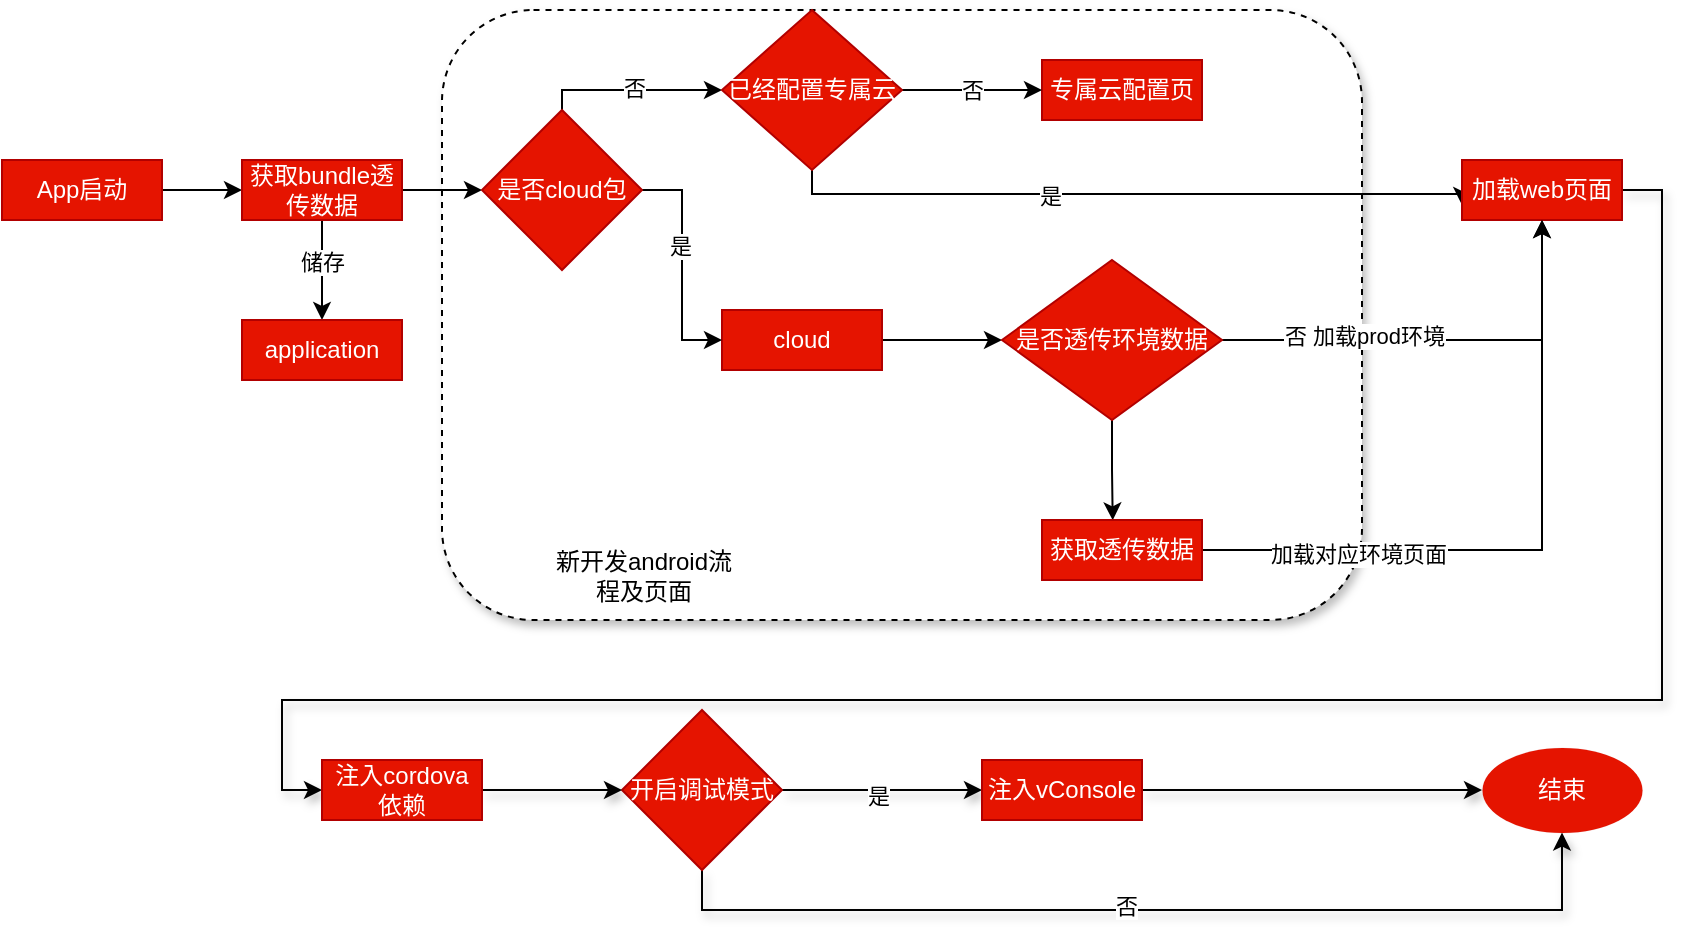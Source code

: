 <mxfile version="15.2.7" type="github">
  <diagram id="PdhDn5SgZIritKYQ1Q5k" name="Halaman-1">
    <mxGraphModel dx="1188" dy="614" grid="1" gridSize="10" guides="1" tooltips="1" connect="1" arrows="1" fold="1" page="1" pageScale="1" pageWidth="583" pageHeight="827" math="0" shadow="0">
      <root>
        <mxCell id="0" />
        <mxCell id="1" parent="0" />
        <mxCell id="mY9mPbTGKktjSwWVcrYd-56" value="" style="rounded=1;whiteSpace=wrap;html=1;shadow=1;dashed=1;" vertex="1" parent="1">
          <mxGeometry x="370" y="160" width="460" height="305" as="geometry" />
        </mxCell>
        <mxCell id="mY9mPbTGKktjSwWVcrYd-26" style="edgeStyle=orthogonalEdgeStyle;rounded=0;orthogonalLoop=1;jettySize=auto;html=1;entryX=0;entryY=0.5;entryDx=0;entryDy=0;" edge="1" parent="1" source="mY9mPbTGKktjSwWVcrYd-1" target="mY9mPbTGKktjSwWVcrYd-25">
          <mxGeometry relative="1" as="geometry" />
        </mxCell>
        <mxCell id="mY9mPbTGKktjSwWVcrYd-1" value="App启动" style="rounded=0;whiteSpace=wrap;html=1;fillColor=#e51400;strokeColor=#B20000;fontColor=#ffffff;" vertex="1" parent="1">
          <mxGeometry x="150" y="235" width="80" height="30" as="geometry" />
        </mxCell>
        <mxCell id="mY9mPbTGKktjSwWVcrYd-29" style="edgeStyle=orthogonalEdgeStyle;rounded=0;orthogonalLoop=1;jettySize=auto;html=1;" edge="1" parent="1" source="mY9mPbTGKktjSwWVcrYd-25" target="mY9mPbTGKktjSwWVcrYd-27">
          <mxGeometry relative="1" as="geometry" />
        </mxCell>
        <mxCell id="mY9mPbTGKktjSwWVcrYd-30" value="储存" style="edgeLabel;html=1;align=center;verticalAlign=middle;resizable=0;points=[];" vertex="1" connectable="0" parent="mY9mPbTGKktjSwWVcrYd-29">
          <mxGeometry x="-0.161" y="-1" relative="1" as="geometry">
            <mxPoint x="1" as="offset" />
          </mxGeometry>
        </mxCell>
        <mxCell id="mY9mPbTGKktjSwWVcrYd-34" style="edgeStyle=orthogonalEdgeStyle;rounded=0;orthogonalLoop=1;jettySize=auto;html=1;entryX=0;entryY=0.5;entryDx=0;entryDy=0;" edge="1" parent="1" source="mY9mPbTGKktjSwWVcrYd-25" target="mY9mPbTGKktjSwWVcrYd-33">
          <mxGeometry relative="1" as="geometry" />
        </mxCell>
        <mxCell id="mY9mPbTGKktjSwWVcrYd-25" value="获取bundle透传数据" style="rounded=0;whiteSpace=wrap;html=1;fillColor=#e51400;strokeColor=#B20000;fontColor=#ffffff;" vertex="1" parent="1">
          <mxGeometry x="270" y="235" width="80" height="30" as="geometry" />
        </mxCell>
        <mxCell id="mY9mPbTGKktjSwWVcrYd-27" value="application" style="rounded=0;whiteSpace=wrap;html=1;fillColor=#e51400;strokeColor=#B20000;fontColor=#ffffff;" vertex="1" parent="1">
          <mxGeometry x="270" y="315" width="80" height="30" as="geometry" />
        </mxCell>
        <mxCell id="mY9mPbTGKktjSwWVcrYd-49" style="edgeStyle=orthogonalEdgeStyle;rounded=0;orthogonalLoop=1;jettySize=auto;html=1;entryX=0;entryY=0.5;entryDx=0;entryDy=0;" edge="1" parent="1" source="mY9mPbTGKktjSwWVcrYd-31" target="mY9mPbTGKktjSwWVcrYd-48">
          <mxGeometry relative="1" as="geometry" />
        </mxCell>
        <mxCell id="mY9mPbTGKktjSwWVcrYd-31" value="cloud" style="rounded=0;whiteSpace=wrap;html=1;fillColor=#e51400;strokeColor=#B20000;fontColor=#ffffff;" vertex="1" parent="1">
          <mxGeometry x="510" y="310" width="80" height="30" as="geometry" />
        </mxCell>
        <mxCell id="mY9mPbTGKktjSwWVcrYd-32" value="专属云配置页" style="rounded=0;whiteSpace=wrap;html=1;fillColor=#e51400;strokeColor=#B20000;fontColor=#ffffff;" vertex="1" parent="1">
          <mxGeometry x="670" y="185" width="80" height="30" as="geometry" />
        </mxCell>
        <mxCell id="mY9mPbTGKktjSwWVcrYd-37" style="edgeStyle=orthogonalEdgeStyle;rounded=0;orthogonalLoop=1;jettySize=auto;html=1;entryX=0;entryY=0.5;entryDx=0;entryDy=0;" edge="1" parent="1" source="mY9mPbTGKktjSwWVcrYd-33" target="mY9mPbTGKktjSwWVcrYd-31">
          <mxGeometry relative="1" as="geometry" />
        </mxCell>
        <mxCell id="mY9mPbTGKktjSwWVcrYd-38" value="是" style="edgeLabel;html=1;align=center;verticalAlign=middle;resizable=0;points=[];" vertex="1" connectable="0" parent="mY9mPbTGKktjSwWVcrYd-37">
          <mxGeometry x="-0.172" y="-1" relative="1" as="geometry">
            <mxPoint as="offset" />
          </mxGeometry>
        </mxCell>
        <mxCell id="mY9mPbTGKktjSwWVcrYd-40" style="edgeStyle=orthogonalEdgeStyle;rounded=0;orthogonalLoop=1;jettySize=auto;html=1;entryX=0;entryY=0.5;entryDx=0;entryDy=0;" edge="1" parent="1" source="mY9mPbTGKktjSwWVcrYd-33" target="mY9mPbTGKktjSwWVcrYd-39">
          <mxGeometry relative="1" as="geometry">
            <Array as="points">
              <mxPoint x="430" y="200" />
            </Array>
          </mxGeometry>
        </mxCell>
        <mxCell id="mY9mPbTGKktjSwWVcrYd-41" value="否" style="edgeLabel;html=1;align=center;verticalAlign=middle;resizable=0;points=[];" vertex="1" connectable="0" parent="mY9mPbTGKktjSwWVcrYd-40">
          <mxGeometry x="0.026" y="1" relative="1" as="geometry">
            <mxPoint as="offset" />
          </mxGeometry>
        </mxCell>
        <mxCell id="mY9mPbTGKktjSwWVcrYd-33" value="是否cloud包" style="rhombus;whiteSpace=wrap;html=1;fillColor=#e51400;strokeColor=#B20000;fontColor=#ffffff;" vertex="1" parent="1">
          <mxGeometry x="390" y="210" width="80" height="80" as="geometry" />
        </mxCell>
        <mxCell id="mY9mPbTGKktjSwWVcrYd-42" value="否" style="edgeStyle=orthogonalEdgeStyle;rounded=0;orthogonalLoop=1;jettySize=auto;html=1;" edge="1" parent="1" source="mY9mPbTGKktjSwWVcrYd-39" target="mY9mPbTGKktjSwWVcrYd-32">
          <mxGeometry relative="1" as="geometry" />
        </mxCell>
        <mxCell id="mY9mPbTGKktjSwWVcrYd-45" style="edgeStyle=orthogonalEdgeStyle;rounded=0;orthogonalLoop=1;jettySize=auto;html=1;entryX=0;entryY=0.75;entryDx=0;entryDy=0;" edge="1" parent="1" source="mY9mPbTGKktjSwWVcrYd-39" target="mY9mPbTGKktjSwWVcrYd-44">
          <mxGeometry relative="1" as="geometry">
            <Array as="points">
              <mxPoint x="555" y="252" />
              <mxPoint x="880" y="252" />
            </Array>
          </mxGeometry>
        </mxCell>
        <mxCell id="mY9mPbTGKktjSwWVcrYd-46" value="是" style="edgeLabel;html=1;align=center;verticalAlign=middle;resizable=0;points=[];" vertex="1" connectable="0" parent="mY9mPbTGKktjSwWVcrYd-45">
          <mxGeometry x="-0.239" y="-1" relative="1" as="geometry">
            <mxPoint as="offset" />
          </mxGeometry>
        </mxCell>
        <mxCell id="mY9mPbTGKktjSwWVcrYd-39" value="已经配置专属云" style="rhombus;whiteSpace=wrap;html=1;fillColor=#e51400;strokeColor=#B20000;fontColor=#ffffff;" vertex="1" parent="1">
          <mxGeometry x="510" y="160" width="90" height="80" as="geometry" />
        </mxCell>
        <mxCell id="mY9mPbTGKktjSwWVcrYd-69" style="edgeStyle=orthogonalEdgeStyle;rounded=0;orthogonalLoop=1;jettySize=auto;html=1;entryX=0;entryY=0.5;entryDx=0;entryDy=0;shadow=1;" edge="1" parent="1" source="mY9mPbTGKktjSwWVcrYd-44" target="mY9mPbTGKktjSwWVcrYd-67">
          <mxGeometry relative="1" as="geometry">
            <Array as="points">
              <mxPoint x="980" y="250" />
              <mxPoint x="980" y="505" />
              <mxPoint x="290" y="505" />
              <mxPoint x="290" y="550" />
            </Array>
          </mxGeometry>
        </mxCell>
        <mxCell id="mY9mPbTGKktjSwWVcrYd-44" value="加载web页面" style="rounded=0;whiteSpace=wrap;html=1;fillColor=#e51400;strokeColor=#B20000;fontColor=#ffffff;" vertex="1" parent="1">
          <mxGeometry x="880" y="235" width="80" height="30" as="geometry" />
        </mxCell>
        <mxCell id="mY9mPbTGKktjSwWVcrYd-50" style="edgeStyle=orthogonalEdgeStyle;rounded=0;orthogonalLoop=1;jettySize=auto;html=1;" edge="1" parent="1" source="mY9mPbTGKktjSwWVcrYd-48" target="mY9mPbTGKktjSwWVcrYd-44">
          <mxGeometry relative="1" as="geometry" />
        </mxCell>
        <mxCell id="mY9mPbTGKktjSwWVcrYd-51" value="否 加载prod环境" style="edgeLabel;html=1;align=center;verticalAlign=middle;resizable=0;points=[];" vertex="1" connectable="0" parent="mY9mPbTGKktjSwWVcrYd-50">
          <mxGeometry x="-0.361" y="2" relative="1" as="geometry">
            <mxPoint as="offset" />
          </mxGeometry>
        </mxCell>
        <mxCell id="mY9mPbTGKktjSwWVcrYd-53" style="edgeStyle=orthogonalEdgeStyle;rounded=0;orthogonalLoop=1;jettySize=auto;html=1;entryX=0.442;entryY=0.006;entryDx=0;entryDy=0;entryPerimeter=0;" edge="1" parent="1" source="mY9mPbTGKktjSwWVcrYd-48" target="mY9mPbTGKktjSwWVcrYd-52">
          <mxGeometry relative="1" as="geometry" />
        </mxCell>
        <mxCell id="mY9mPbTGKktjSwWVcrYd-48" value="是否透传环境数据" style="rhombus;whiteSpace=wrap;html=1;fillColor=#e51400;strokeColor=#B20000;fontColor=#ffffff;" vertex="1" parent="1">
          <mxGeometry x="650" y="285" width="110" height="80" as="geometry" />
        </mxCell>
        <mxCell id="mY9mPbTGKktjSwWVcrYd-54" style="edgeStyle=orthogonalEdgeStyle;rounded=0;orthogonalLoop=1;jettySize=auto;html=1;entryX=0.5;entryY=1;entryDx=0;entryDy=0;" edge="1" parent="1" source="mY9mPbTGKktjSwWVcrYd-52" target="mY9mPbTGKktjSwWVcrYd-44">
          <mxGeometry relative="1" as="geometry" />
        </mxCell>
        <mxCell id="mY9mPbTGKktjSwWVcrYd-55" value="加载对应环境页面" style="edgeLabel;html=1;align=center;verticalAlign=middle;resizable=0;points=[];" vertex="1" connectable="0" parent="mY9mPbTGKktjSwWVcrYd-54">
          <mxGeometry x="-0.535" y="-2" relative="1" as="geometry">
            <mxPoint as="offset" />
          </mxGeometry>
        </mxCell>
        <mxCell id="mY9mPbTGKktjSwWVcrYd-52" value="获取透传数据" style="rounded=0;whiteSpace=wrap;html=1;fillColor=#e51400;strokeColor=#B20000;fontColor=#ffffff;" vertex="1" parent="1">
          <mxGeometry x="670" y="415" width="80" height="30" as="geometry" />
        </mxCell>
        <mxCell id="mY9mPbTGKktjSwWVcrYd-59" value="新开发android流程及页面" style="rounded=0;whiteSpace=wrap;html=1;shadow=0;dashed=1;strokeWidth=0;fillColor=none;strokeColor=none;" vertex="1" parent="1">
          <mxGeometry x="420" y="425" width="102" height="35" as="geometry" />
        </mxCell>
        <mxCell id="mY9mPbTGKktjSwWVcrYd-71" style="edgeStyle=orthogonalEdgeStyle;rounded=0;orthogonalLoop=1;jettySize=auto;html=1;shadow=1;" edge="1" parent="1" source="mY9mPbTGKktjSwWVcrYd-64">
          <mxGeometry relative="1" as="geometry">
            <mxPoint x="640" y="550" as="targetPoint" />
          </mxGeometry>
        </mxCell>
        <mxCell id="mY9mPbTGKktjSwWVcrYd-72" value="是" style="edgeLabel;html=1;align=center;verticalAlign=middle;resizable=0;points=[];" vertex="1" connectable="0" parent="mY9mPbTGKktjSwWVcrYd-71">
          <mxGeometry x="-0.043" y="-3" relative="1" as="geometry">
            <mxPoint as="offset" />
          </mxGeometry>
        </mxCell>
        <mxCell id="mY9mPbTGKktjSwWVcrYd-76" style="edgeStyle=orthogonalEdgeStyle;rounded=0;orthogonalLoop=1;jettySize=auto;html=1;entryX=0.5;entryY=1;entryDx=0;entryDy=0;shadow=1;" edge="1" parent="1" source="mY9mPbTGKktjSwWVcrYd-64" target="mY9mPbTGKktjSwWVcrYd-74">
          <mxGeometry relative="1" as="geometry">
            <Array as="points">
              <mxPoint x="500" y="610" />
              <mxPoint x="930" y="610" />
            </Array>
          </mxGeometry>
        </mxCell>
        <mxCell id="mY9mPbTGKktjSwWVcrYd-77" value="否" style="edgeLabel;html=1;align=center;verticalAlign=middle;resizable=0;points=[];" vertex="1" connectable="0" parent="mY9mPbTGKktjSwWVcrYd-76">
          <mxGeometry x="-0.051" y="2" relative="1" as="geometry">
            <mxPoint as="offset" />
          </mxGeometry>
        </mxCell>
        <mxCell id="mY9mPbTGKktjSwWVcrYd-64" value="开启调试模式" style="rhombus;whiteSpace=wrap;html=1;fillColor=#e51400;strokeColor=#B20000;fontColor=#ffffff;" vertex="1" parent="1">
          <mxGeometry x="460" y="510" width="80" height="80" as="geometry" />
        </mxCell>
        <mxCell id="mY9mPbTGKktjSwWVcrYd-75" style="edgeStyle=orthogonalEdgeStyle;rounded=0;orthogonalLoop=1;jettySize=auto;html=1;shadow=1;" edge="1" parent="1" source="mY9mPbTGKktjSwWVcrYd-66" target="mY9mPbTGKktjSwWVcrYd-74">
          <mxGeometry relative="1" as="geometry" />
        </mxCell>
        <mxCell id="mY9mPbTGKktjSwWVcrYd-66" value="注入vConsole" style="rounded=0;whiteSpace=wrap;html=1;fillColor=#e51400;strokeColor=#B20000;fontColor=#ffffff;" vertex="1" parent="1">
          <mxGeometry x="640" y="535" width="80" height="30" as="geometry" />
        </mxCell>
        <mxCell id="mY9mPbTGKktjSwWVcrYd-70" style="edgeStyle=orthogonalEdgeStyle;rounded=0;orthogonalLoop=1;jettySize=auto;html=1;shadow=1;" edge="1" parent="1" source="mY9mPbTGKktjSwWVcrYd-67" target="mY9mPbTGKktjSwWVcrYd-64">
          <mxGeometry relative="1" as="geometry" />
        </mxCell>
        <mxCell id="mY9mPbTGKktjSwWVcrYd-67" value="注入cordova依赖" style="rounded=0;whiteSpace=wrap;html=1;fillColor=#e51400;strokeColor=#B20000;fontColor=#ffffff;" vertex="1" parent="1">
          <mxGeometry x="310" y="535" width="80" height="30" as="geometry" />
        </mxCell>
        <mxCell id="mY9mPbTGKktjSwWVcrYd-74" value="结束" style="ellipse;whiteSpace=wrap;html=1;rounded=1;shadow=0;dashed=1;strokeWidth=0;fillColor=#e51400;strokeColor=#B20000;fontColor=#ffffff;" vertex="1" parent="1">
          <mxGeometry x="890" y="528.75" width="80" height="42.5" as="geometry" />
        </mxCell>
      </root>
    </mxGraphModel>
  </diagram>
</mxfile>
